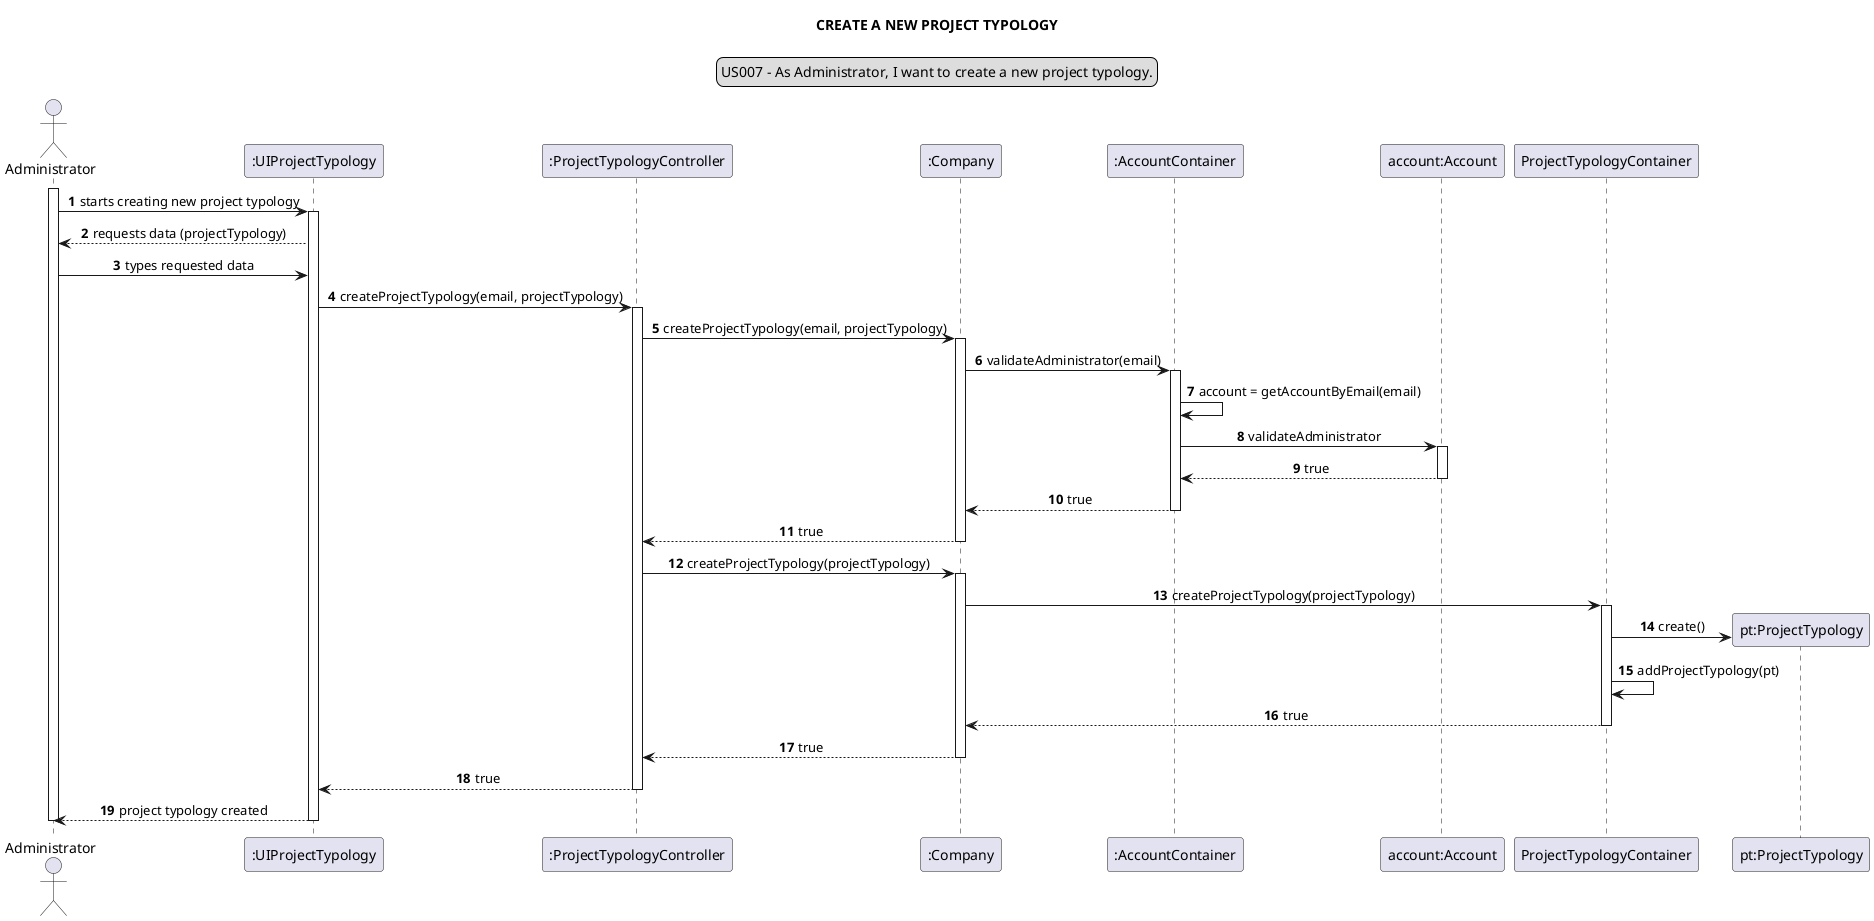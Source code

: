 @startuml
'https://plantuml.com/sequence-diagram

autonumber
skinparam sequenceMessageAlign center
title CREATE A NEW PROJECT TYPOLOGY
legend top
US007 - As Administrator, I want to create a new project typology.
end legend

actor Administrator as a
participant ":UIProjectTypology" as ui
participant ":ProjectTypologyController" as ct
participant ":Company" as c
participant ":AccountContainer" as acc
participant "account:Account" as ac
participant "ProjectTypologyContainer" as ptc
participant "pt:ProjectTypology" as pty


activate a
a -> ui: starts creating new project typology
activate ui
ui --> a: requests data (projectTypology)
a -> ui: types requested data
ui -> ct: createProjectTypology(email, projectTypology)
activate ct
ct -> c: createProjectTypology(email, projectTypology)
activate c
c -> acc: validateAdministrator(email)
activate acc
acc -> acc: account = getAccountByEmail(email)
acc -> ac: validateAdministrator
activate ac
ac --> acc: true
deactivate ac
acc --> c: true
deactivate acc
c --> ct: true
deactivate c
ct -> c: createProjectTypology(projectTypology)
activate c
c -> ptc: createProjectTypology(projectTypology)
activate ptc
create pty
ptc -> pty: create()
ptc -> ptc: addProjectTypology(pt)
ptc --> c: true
deactivate ptc
c --> ct: true
deactivate c
ct --> ui: true
deactivate ct
ui --> a: project typology created
deactivate ui

deactivate a
@enduml

